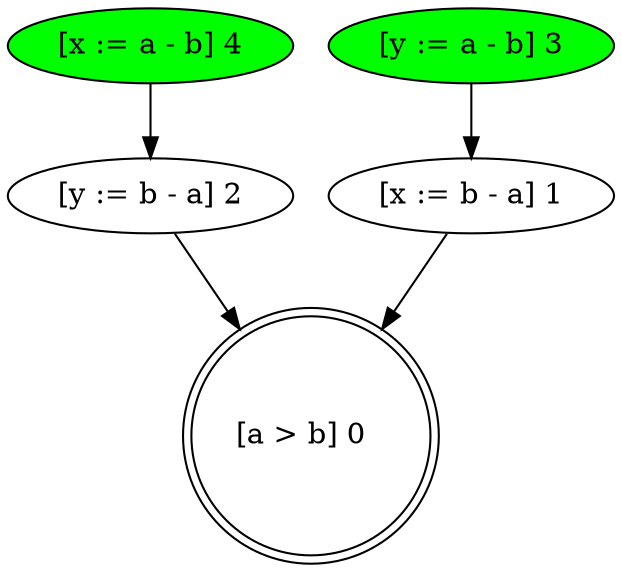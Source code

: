 digraph G {
{
4 [style = filled fillcolor = green, label ="[x := a - b] 4" ]
}
{4[label= "[x := a - b] 4"]} -> { 2 }
{
3 [style = filled fillcolor = green, label ="[y := a - b] 3" ]
}
{3[label= "[y := a - b] 3"]} -> { 1 }
{1[label= "[x := b - a] 1"]} -> { 0 }
{2[label= "[y := b - a] 2"]} -> { 0 }
{
0 [shape = doublecircle, label="[a > b] 0  "]
}

}